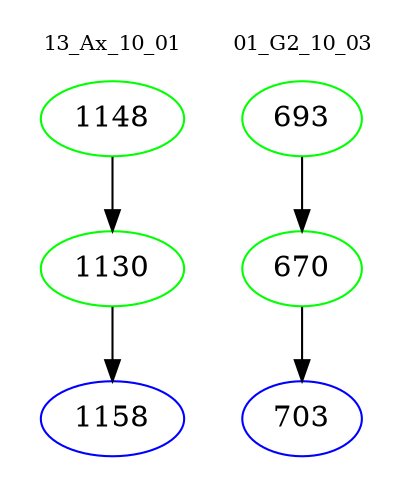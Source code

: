 digraph{
subgraph cluster_0 {
color = white
label = "13_Ax_10_01";
fontsize=10;
T0_1148 [label="1148", color="green"]
T0_1148 -> T0_1130 [color="black"]
T0_1130 [label="1130", color="green"]
T0_1130 -> T0_1158 [color="black"]
T0_1158 [label="1158", color="blue"]
}
subgraph cluster_1 {
color = white
label = "01_G2_10_03";
fontsize=10;
T1_693 [label="693", color="green"]
T1_693 -> T1_670 [color="black"]
T1_670 [label="670", color="green"]
T1_670 -> T1_703 [color="black"]
T1_703 [label="703", color="blue"]
}
}
